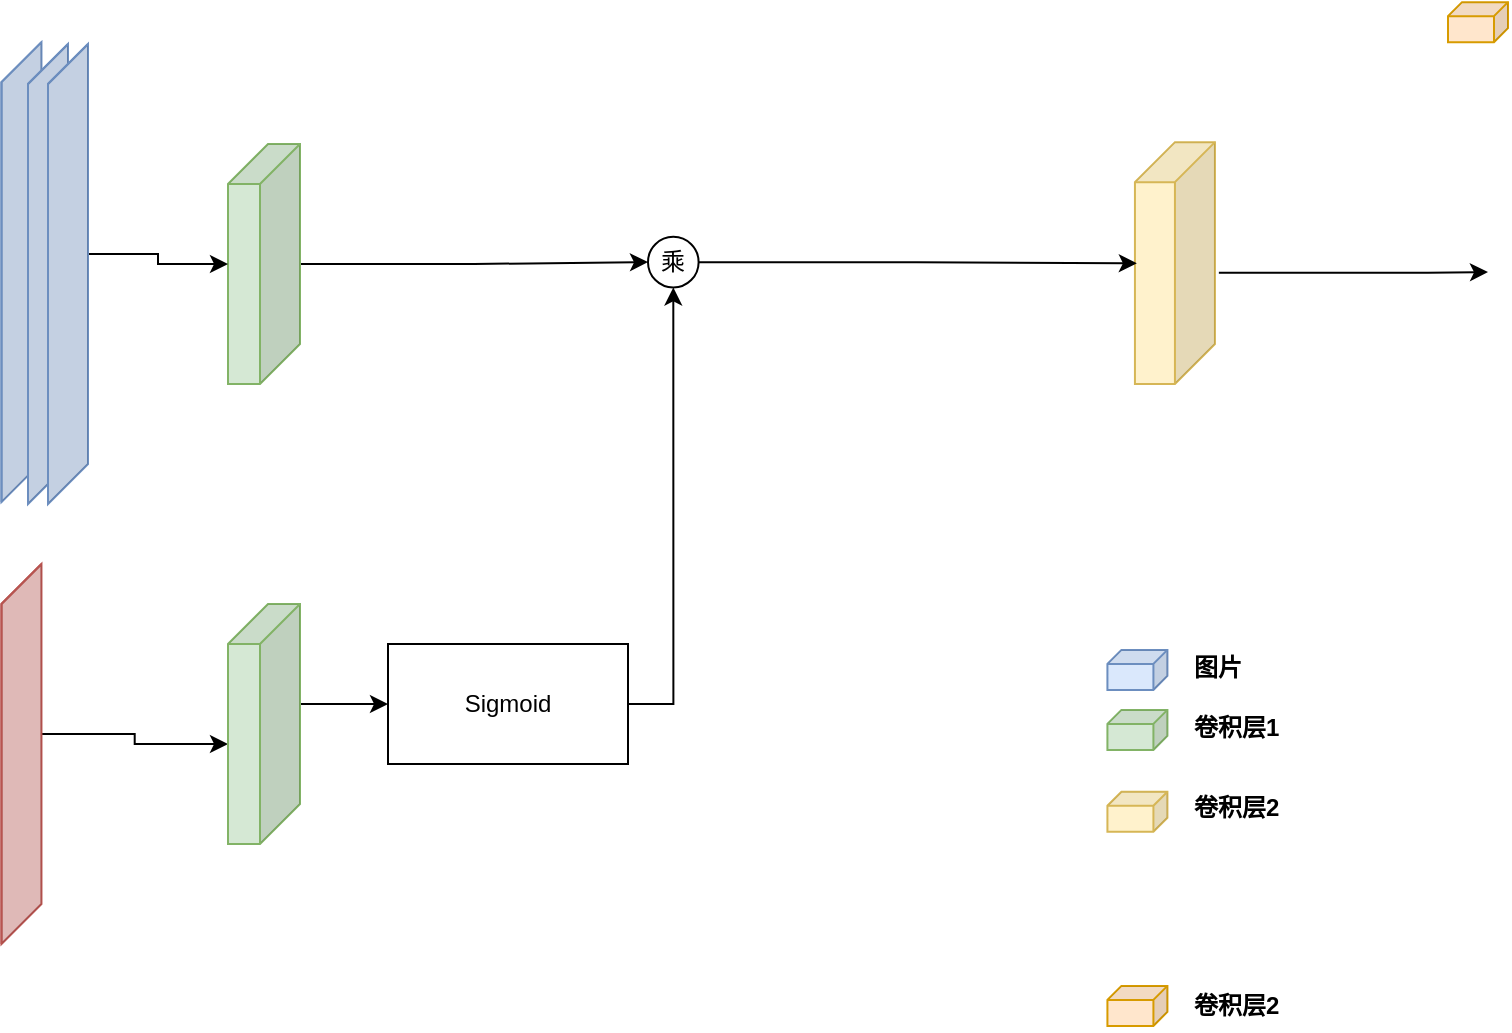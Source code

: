 <mxfile version="20.4.0" type="github">
  <diagram id="DyBXj30k6VvegKpyl4mV" name="第 1 页">
    <mxGraphModel dx="782" dy="375" grid="1" gridSize="10" guides="1" tooltips="1" connect="1" arrows="1" fold="1" page="1" pageScale="1" pageWidth="413" pageHeight="583" math="0" shadow="0">
      <root>
        <mxCell id="0" />
        <mxCell id="1" parent="0" />
        <mxCell id="-Mx0--tAxkU6gZWP3IW6-1" value="" style="shape=cube;whiteSpace=wrap;html=1;boundedLbl=1;backgroundOutline=1;darkOpacity=0.05;darkOpacity2=0.1;size=20;direction=east;flipH=1;fillColor=#dae8fc;strokeColor=#6c8ebf;" parent="1" vertex="1">
          <mxGeometry x="26.73" y="89.08" width="20" height="230" as="geometry" />
        </mxCell>
        <mxCell id="-Mx0--tAxkU6gZWP3IW6-2" value="" style="edgeStyle=orthogonalEdgeStyle;rounded=0;orthogonalLoop=1;jettySize=auto;html=1;" parent="1" source="-Mx0--tAxkU6gZWP3IW6-3" target="-Mx0--tAxkU6gZWP3IW6-23" edge="1">
          <mxGeometry relative="1" as="geometry" />
        </mxCell>
        <mxCell id="-Mx0--tAxkU6gZWP3IW6-3" value="" style="shape=cube;whiteSpace=wrap;html=1;boundedLbl=1;backgroundOutline=1;darkOpacity=0.05;darkOpacity2=0.1;size=20;direction=east;flipH=1;fillColor=#d5e8d4;strokeColor=#82b366;" parent="1" vertex="1">
          <mxGeometry x="140" y="140" width="36" height="120" as="geometry" />
        </mxCell>
        <mxCell id="-Mx0--tAxkU6gZWP3IW6-4" value="" style="shape=cube;whiteSpace=wrap;html=1;boundedLbl=1;backgroundOutline=1;darkOpacity=0.05;darkOpacity2=0.1;size=7;direction=east;flipH=1;fillColor=#dae8fc;strokeColor=#6c8ebf;" parent="1" vertex="1">
          <mxGeometry x="579.71" y="392.94" width="30" height="20" as="geometry" />
        </mxCell>
        <mxCell id="-Mx0--tAxkU6gZWP3IW6-5" value="" style="shape=cube;whiteSpace=wrap;html=1;boundedLbl=1;backgroundOutline=1;darkOpacity=0.05;darkOpacity2=0.1;size=7;direction=east;flipH=1;fillColor=#d5e8d4;strokeColor=#82b366;" parent="1" vertex="1">
          <mxGeometry x="579.71" y="422.94" width="30" height="20" as="geometry" />
        </mxCell>
        <mxCell id="-Mx0--tAxkU6gZWP3IW6-6" value="" style="shape=cube;whiteSpace=wrap;html=1;boundedLbl=1;backgroundOutline=1;darkOpacity=0.05;darkOpacity2=0.1;size=7;direction=east;flipH=1;fillColor=#ffe6cc;strokeColor=#d79b00;" parent="1" vertex="1">
          <mxGeometry x="750" y="69.08" width="30" height="20" as="geometry" />
        </mxCell>
        <mxCell id="-Mx0--tAxkU6gZWP3IW6-7" value="图片" style="text;html=1;strokeColor=none;fillColor=none;align=left;verticalAlign=middle;whiteSpace=wrap;rounded=0;fontStyle=1" parent="1" vertex="1">
          <mxGeometry x="620.71" y="390" width="138" height="23.88" as="geometry" />
        </mxCell>
        <mxCell id="-Mx0--tAxkU6gZWP3IW6-8" value="卷积层1" style="text;html=1;strokeColor=none;fillColor=none;align=left;verticalAlign=middle;whiteSpace=wrap;rounded=0;fontStyle=1" parent="1" vertex="1">
          <mxGeometry x="620.71" y="420" width="138" height="23.88" as="geometry" />
        </mxCell>
        <mxCell id="-Mx0--tAxkU6gZWP3IW6-9" value="卷积层2" style="text;html=1;strokeColor=none;fillColor=none;align=left;verticalAlign=middle;whiteSpace=wrap;rounded=0;fontStyle=1" parent="1" vertex="1">
          <mxGeometry x="620.71" y="559" width="138" height="23.88" as="geometry" />
        </mxCell>
        <mxCell id="-Mx0--tAxkU6gZWP3IW6-10" value="" style="edgeStyle=orthogonalEdgeStyle;rounded=0;orthogonalLoop=1;jettySize=auto;html=1;" parent="1" edge="1">
          <mxGeometry relative="1" as="geometry">
            <mxPoint x="770" y="204" as="targetPoint" />
            <mxPoint x="635.43" y="204.4" as="sourcePoint" />
            <Array as="points">
              <mxPoint x="740" y="204" />
              <mxPoint x="740" y="204" />
            </Array>
          </mxGeometry>
        </mxCell>
        <mxCell id="-Mx0--tAxkU6gZWP3IW6-11" value="" style="shape=cube;whiteSpace=wrap;html=1;boundedLbl=1;backgroundOutline=1;darkOpacity=0.05;darkOpacity2=0.1;size=20;direction=east;flipH=1;fillColor=#fff2cc;strokeColor=#d6b656;" parent="1" vertex="1">
          <mxGeometry x="593.47" y="139.08" width="40" height="120.92" as="geometry" />
        </mxCell>
        <mxCell id="-Mx0--tAxkU6gZWP3IW6-12" value="" style="shape=cube;whiteSpace=wrap;html=1;boundedLbl=1;backgroundOutline=1;darkOpacity=0.05;darkOpacity2=0.1;size=7;direction=east;flipH=1;fillColor=#ffe6cc;strokeColor=#d79b00;" parent="1" vertex="1">
          <mxGeometry x="579.71" y="560.94" width="30" height="20" as="geometry" />
        </mxCell>
        <mxCell id="-Mx0--tAxkU6gZWP3IW6-13" value="" style="shape=cube;whiteSpace=wrap;html=1;boundedLbl=1;backgroundOutline=1;darkOpacity=0.05;darkOpacity2=0.1;size=7;direction=east;flipH=1;fillColor=#fff2cc;strokeColor=#d6b656;" parent="1" vertex="1">
          <mxGeometry x="579.71" y="463.88" width="30" height="20" as="geometry" />
        </mxCell>
        <mxCell id="-Mx0--tAxkU6gZWP3IW6-14" value="卷积层2" style="text;html=1;strokeColor=none;fillColor=none;align=left;verticalAlign=middle;whiteSpace=wrap;rounded=0;fontStyle=1" parent="1" vertex="1">
          <mxGeometry x="620.71" y="460.0" width="138" height="23.88" as="geometry" />
        </mxCell>
        <mxCell id="-Mx0--tAxkU6gZWP3IW6-15" value="" style="shape=cube;whiteSpace=wrap;html=1;boundedLbl=1;backgroundOutline=1;darkOpacity=0.05;darkOpacity2=0.1;size=20;direction=east;flipH=1;fillColor=#dae8fc;strokeColor=#6c8ebf;" parent="1" vertex="1">
          <mxGeometry x="40" y="90" width="20" height="230" as="geometry" />
        </mxCell>
        <mxCell id="-Mx0--tAxkU6gZWP3IW6-16" style="edgeStyle=orthogonalEdgeStyle;rounded=0;orthogonalLoop=1;jettySize=auto;html=1;exitX=0;exitY=0;exitDx=0;exitDy=105.0;exitPerimeter=0;" parent="1" source="-Mx0--tAxkU6gZWP3IW6-17" target="-Mx0--tAxkU6gZWP3IW6-3" edge="1">
          <mxGeometry relative="1" as="geometry">
            <mxPoint x="120" y="195" as="targetPoint" />
          </mxGeometry>
        </mxCell>
        <mxCell id="-Mx0--tAxkU6gZWP3IW6-17" value="" style="shape=cube;whiteSpace=wrap;html=1;boundedLbl=1;backgroundOutline=1;darkOpacity=0.05;darkOpacity2=0.1;size=20;direction=east;flipH=1;fillColor=#dae8fc;strokeColor=#6c8ebf;" parent="1" vertex="1">
          <mxGeometry x="50" y="90" width="20" height="230" as="geometry" />
        </mxCell>
        <mxCell id="-Mx0--tAxkU6gZWP3IW6-18" style="edgeStyle=orthogonalEdgeStyle;rounded=0;orthogonalLoop=1;jettySize=auto;html=1;exitX=0;exitY=0;exitDx=0;exitDy=85;exitPerimeter=0;entryX=0;entryY=0;entryDx=36;entryDy=70;entryPerimeter=0;" parent="1" source="-Mx0--tAxkU6gZWP3IW6-19" target="-Mx0--tAxkU6gZWP3IW6-21" edge="1">
          <mxGeometry relative="1" as="geometry" />
        </mxCell>
        <mxCell id="-Mx0--tAxkU6gZWP3IW6-19" value="" style="shape=cube;whiteSpace=wrap;html=1;boundedLbl=1;backgroundOutline=1;darkOpacity=0.05;darkOpacity2=0.1;size=20;direction=east;flipH=1;fillColor=#f8cecc;strokeColor=#b85450;" parent="1" vertex="1">
          <mxGeometry x="26.73" y="350" width="20" height="190" as="geometry" />
        </mxCell>
        <mxCell id="-Mx0--tAxkU6gZWP3IW6-29" style="edgeStyle=orthogonalEdgeStyle;rounded=0;orthogonalLoop=1;jettySize=auto;html=1;exitX=0;exitY=0;exitDx=0;exitDy=50.0;exitPerimeter=0;entryX=0;entryY=0.5;entryDx=0;entryDy=0;" parent="1" source="-Mx0--tAxkU6gZWP3IW6-21" target="-Mx0--tAxkU6gZWP3IW6-26" edge="1">
          <mxGeometry relative="1" as="geometry" />
        </mxCell>
        <mxCell id="-Mx0--tAxkU6gZWP3IW6-21" value="" style="shape=cube;whiteSpace=wrap;html=1;boundedLbl=1;backgroundOutline=1;darkOpacity=0.05;darkOpacity2=0.1;size=20;direction=east;flipH=1;fillColor=#d5e8d4;strokeColor=#82b366;" parent="1" vertex="1">
          <mxGeometry x="140" y="370" width="36" height="120" as="geometry" />
        </mxCell>
        <mxCell id="-Mx0--tAxkU6gZWP3IW6-27" style="edgeStyle=orthogonalEdgeStyle;rounded=0;orthogonalLoop=1;jettySize=auto;html=1;exitX=1;exitY=0.5;exitDx=0;exitDy=0;entryX=0.976;entryY=0.501;entryDx=0;entryDy=0;entryPerimeter=0;" parent="1" source="-Mx0--tAxkU6gZWP3IW6-23" target="-Mx0--tAxkU6gZWP3IW6-11" edge="1">
          <mxGeometry relative="1" as="geometry" />
        </mxCell>
        <mxCell id="-Mx0--tAxkU6gZWP3IW6-23" value="乘" style="ellipse;whiteSpace=wrap;html=1;aspect=fixed;" parent="1" vertex="1">
          <mxGeometry x="350" y="186.43" width="25.31" height="25.31" as="geometry" />
        </mxCell>
        <mxCell id="-Mx0--tAxkU6gZWP3IW6-30" style="edgeStyle=orthogonalEdgeStyle;rounded=0;orthogonalLoop=1;jettySize=auto;html=1;exitX=1;exitY=0.5;exitDx=0;exitDy=0;entryX=0.5;entryY=1;entryDx=0;entryDy=0;" parent="1" source="-Mx0--tAxkU6gZWP3IW6-26" target="-Mx0--tAxkU6gZWP3IW6-23" edge="1">
          <mxGeometry relative="1" as="geometry" />
        </mxCell>
        <mxCell id="-Mx0--tAxkU6gZWP3IW6-26" value="Sigmoid" style="rounded=0;whiteSpace=wrap;html=1;" parent="1" vertex="1">
          <mxGeometry x="220.0" y="390" width="120" height="60" as="geometry" />
        </mxCell>
      </root>
    </mxGraphModel>
  </diagram>
</mxfile>
